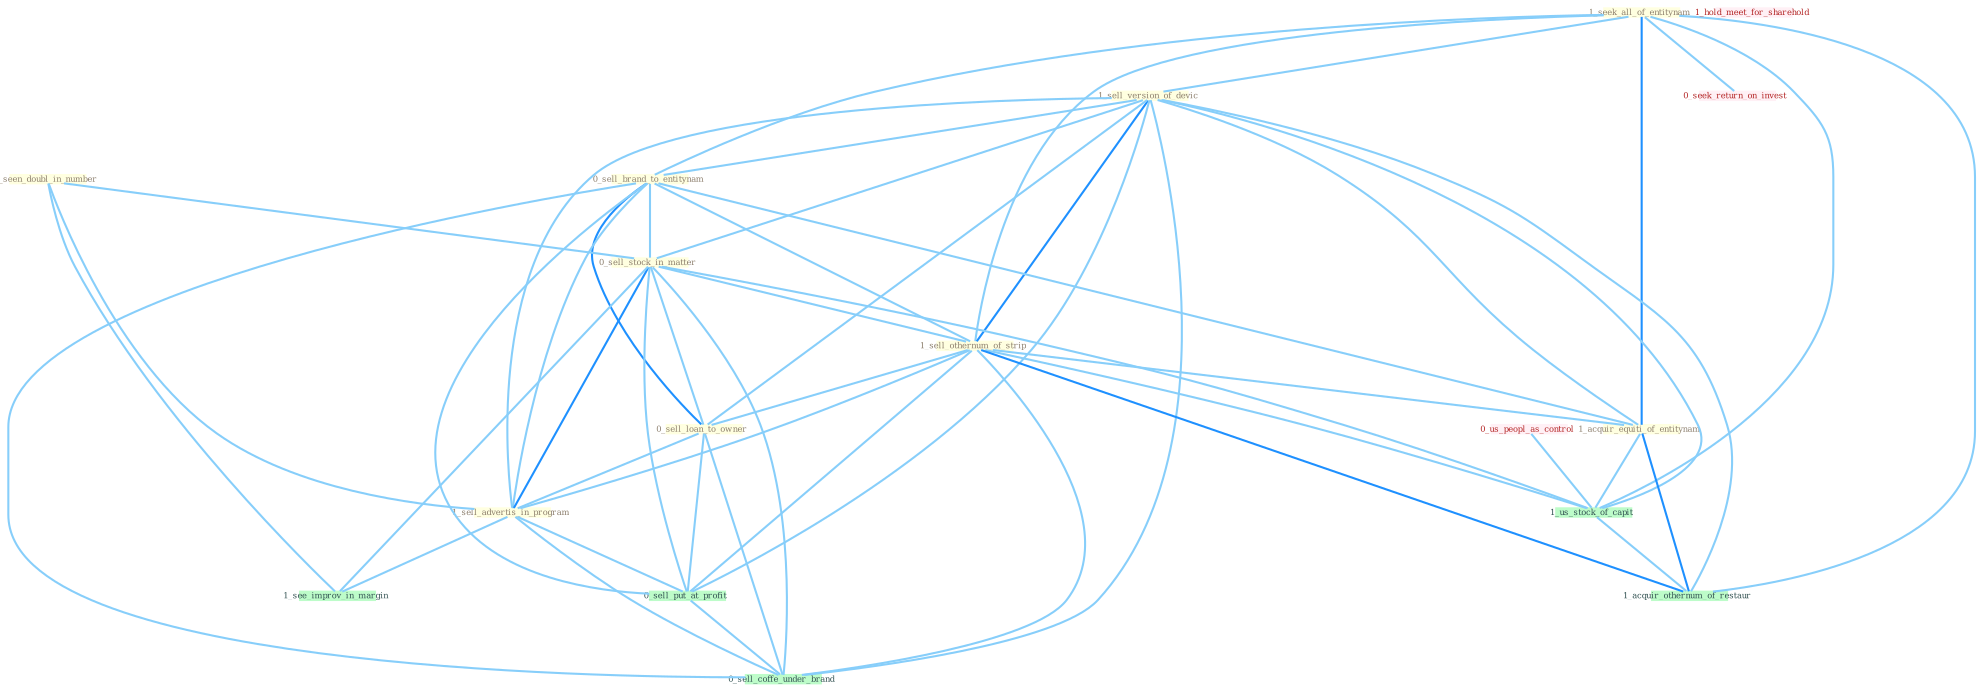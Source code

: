 Graph G{ 
    node
    [shape=polygon,style=filled,width=.5,height=.06,color="#BDFCC9",fixedsize=true,fontsize=4,
    fontcolor="#2f4f4f"];
    {node
    [color="#ffffe0", fontcolor="#8b7d6b"] "1_seek_all_of_entitynam " "1_sell_version_of_devic " "0_sell_brand_to_entitynam " "1_seen_doubl_in_number " "0_sell_stock_in_matter " "1_sell_othernum_of_strip " "0_sell_loan_to_owner " "1_acquir_equiti_of_entitynam " "1_sell_advertis_in_program "}
{node [color="#fff0f5", fontcolor="#b22222"] "0_us_peopl_as_control " "0_seek_return_on_invest " "1_hold_meet_for_sharehold "}
edge [color="#B0E2FF"];

	"1_seek_all_of_entitynam " -- "1_sell_version_of_devic " [w="1", color="#87cefa" ];
	"1_seek_all_of_entitynam " -- "0_sell_brand_to_entitynam " [w="1", color="#87cefa" ];
	"1_seek_all_of_entitynam " -- "1_sell_othernum_of_strip " [w="1", color="#87cefa" ];
	"1_seek_all_of_entitynam " -- "1_acquir_equiti_of_entitynam " [w="2", color="#1e90ff" , len=0.8];
	"1_seek_all_of_entitynam " -- "0_seek_return_on_invest " [w="1", color="#87cefa" ];
	"1_seek_all_of_entitynam " -- "1_us_stock_of_capit " [w="1", color="#87cefa" ];
	"1_seek_all_of_entitynam " -- "1_acquir_othernum_of_restaur " [w="1", color="#87cefa" ];
	"1_sell_version_of_devic " -- "0_sell_brand_to_entitynam " [w="1", color="#87cefa" ];
	"1_sell_version_of_devic " -- "0_sell_stock_in_matter " [w="1", color="#87cefa" ];
	"1_sell_version_of_devic " -- "1_sell_othernum_of_strip " [w="2", color="#1e90ff" , len=0.8];
	"1_sell_version_of_devic " -- "0_sell_loan_to_owner " [w="1", color="#87cefa" ];
	"1_sell_version_of_devic " -- "1_acquir_equiti_of_entitynam " [w="1", color="#87cefa" ];
	"1_sell_version_of_devic " -- "1_sell_advertis_in_program " [w="1", color="#87cefa" ];
	"1_sell_version_of_devic " -- "0_sell_put_at_profit " [w="1", color="#87cefa" ];
	"1_sell_version_of_devic " -- "1_us_stock_of_capit " [w="1", color="#87cefa" ];
	"1_sell_version_of_devic " -- "0_sell_coffe_under_brand " [w="1", color="#87cefa" ];
	"1_sell_version_of_devic " -- "1_acquir_othernum_of_restaur " [w="1", color="#87cefa" ];
	"0_sell_brand_to_entitynam " -- "0_sell_stock_in_matter " [w="1", color="#87cefa" ];
	"0_sell_brand_to_entitynam " -- "1_sell_othernum_of_strip " [w="1", color="#87cefa" ];
	"0_sell_brand_to_entitynam " -- "0_sell_loan_to_owner " [w="2", color="#1e90ff" , len=0.8];
	"0_sell_brand_to_entitynam " -- "1_acquir_equiti_of_entitynam " [w="1", color="#87cefa" ];
	"0_sell_brand_to_entitynam " -- "1_sell_advertis_in_program " [w="1", color="#87cefa" ];
	"0_sell_brand_to_entitynam " -- "0_sell_put_at_profit " [w="1", color="#87cefa" ];
	"0_sell_brand_to_entitynam " -- "0_sell_coffe_under_brand " [w="1", color="#87cefa" ];
	"1_seen_doubl_in_number " -- "0_sell_stock_in_matter " [w="1", color="#87cefa" ];
	"1_seen_doubl_in_number " -- "1_sell_advertis_in_program " [w="1", color="#87cefa" ];
	"1_seen_doubl_in_number " -- "1_see_improv_in_margin " [w="1", color="#87cefa" ];
	"0_sell_stock_in_matter " -- "1_sell_othernum_of_strip " [w="1", color="#87cefa" ];
	"0_sell_stock_in_matter " -- "0_sell_loan_to_owner " [w="1", color="#87cefa" ];
	"0_sell_stock_in_matter " -- "1_sell_advertis_in_program " [w="2", color="#1e90ff" , len=0.8];
	"0_sell_stock_in_matter " -- "0_sell_put_at_profit " [w="1", color="#87cefa" ];
	"0_sell_stock_in_matter " -- "1_us_stock_of_capit " [w="1", color="#87cefa" ];
	"0_sell_stock_in_matter " -- "1_see_improv_in_margin " [w="1", color="#87cefa" ];
	"0_sell_stock_in_matter " -- "0_sell_coffe_under_brand " [w="1", color="#87cefa" ];
	"1_sell_othernum_of_strip " -- "0_sell_loan_to_owner " [w="1", color="#87cefa" ];
	"1_sell_othernum_of_strip " -- "1_acquir_equiti_of_entitynam " [w="1", color="#87cefa" ];
	"1_sell_othernum_of_strip " -- "1_sell_advertis_in_program " [w="1", color="#87cefa" ];
	"1_sell_othernum_of_strip " -- "0_sell_put_at_profit " [w="1", color="#87cefa" ];
	"1_sell_othernum_of_strip " -- "1_us_stock_of_capit " [w="1", color="#87cefa" ];
	"1_sell_othernum_of_strip " -- "0_sell_coffe_under_brand " [w="1", color="#87cefa" ];
	"1_sell_othernum_of_strip " -- "1_acquir_othernum_of_restaur " [w="2", color="#1e90ff" , len=0.8];
	"0_sell_loan_to_owner " -- "1_sell_advertis_in_program " [w="1", color="#87cefa" ];
	"0_sell_loan_to_owner " -- "0_sell_put_at_profit " [w="1", color="#87cefa" ];
	"0_sell_loan_to_owner " -- "0_sell_coffe_under_brand " [w="1", color="#87cefa" ];
	"1_acquir_equiti_of_entitynam " -- "1_us_stock_of_capit " [w="1", color="#87cefa" ];
	"1_acquir_equiti_of_entitynam " -- "1_acquir_othernum_of_restaur " [w="2", color="#1e90ff" , len=0.8];
	"1_sell_advertis_in_program " -- "0_sell_put_at_profit " [w="1", color="#87cefa" ];
	"1_sell_advertis_in_program " -- "1_see_improv_in_margin " [w="1", color="#87cefa" ];
	"1_sell_advertis_in_program " -- "0_sell_coffe_under_brand " [w="1", color="#87cefa" ];
	"0_us_peopl_as_control " -- "1_us_stock_of_capit " [w="1", color="#87cefa" ];
	"0_sell_put_at_profit " -- "0_sell_coffe_under_brand " [w="1", color="#87cefa" ];
	"1_us_stock_of_capit " -- "1_acquir_othernum_of_restaur " [w="1", color="#87cefa" ];
}